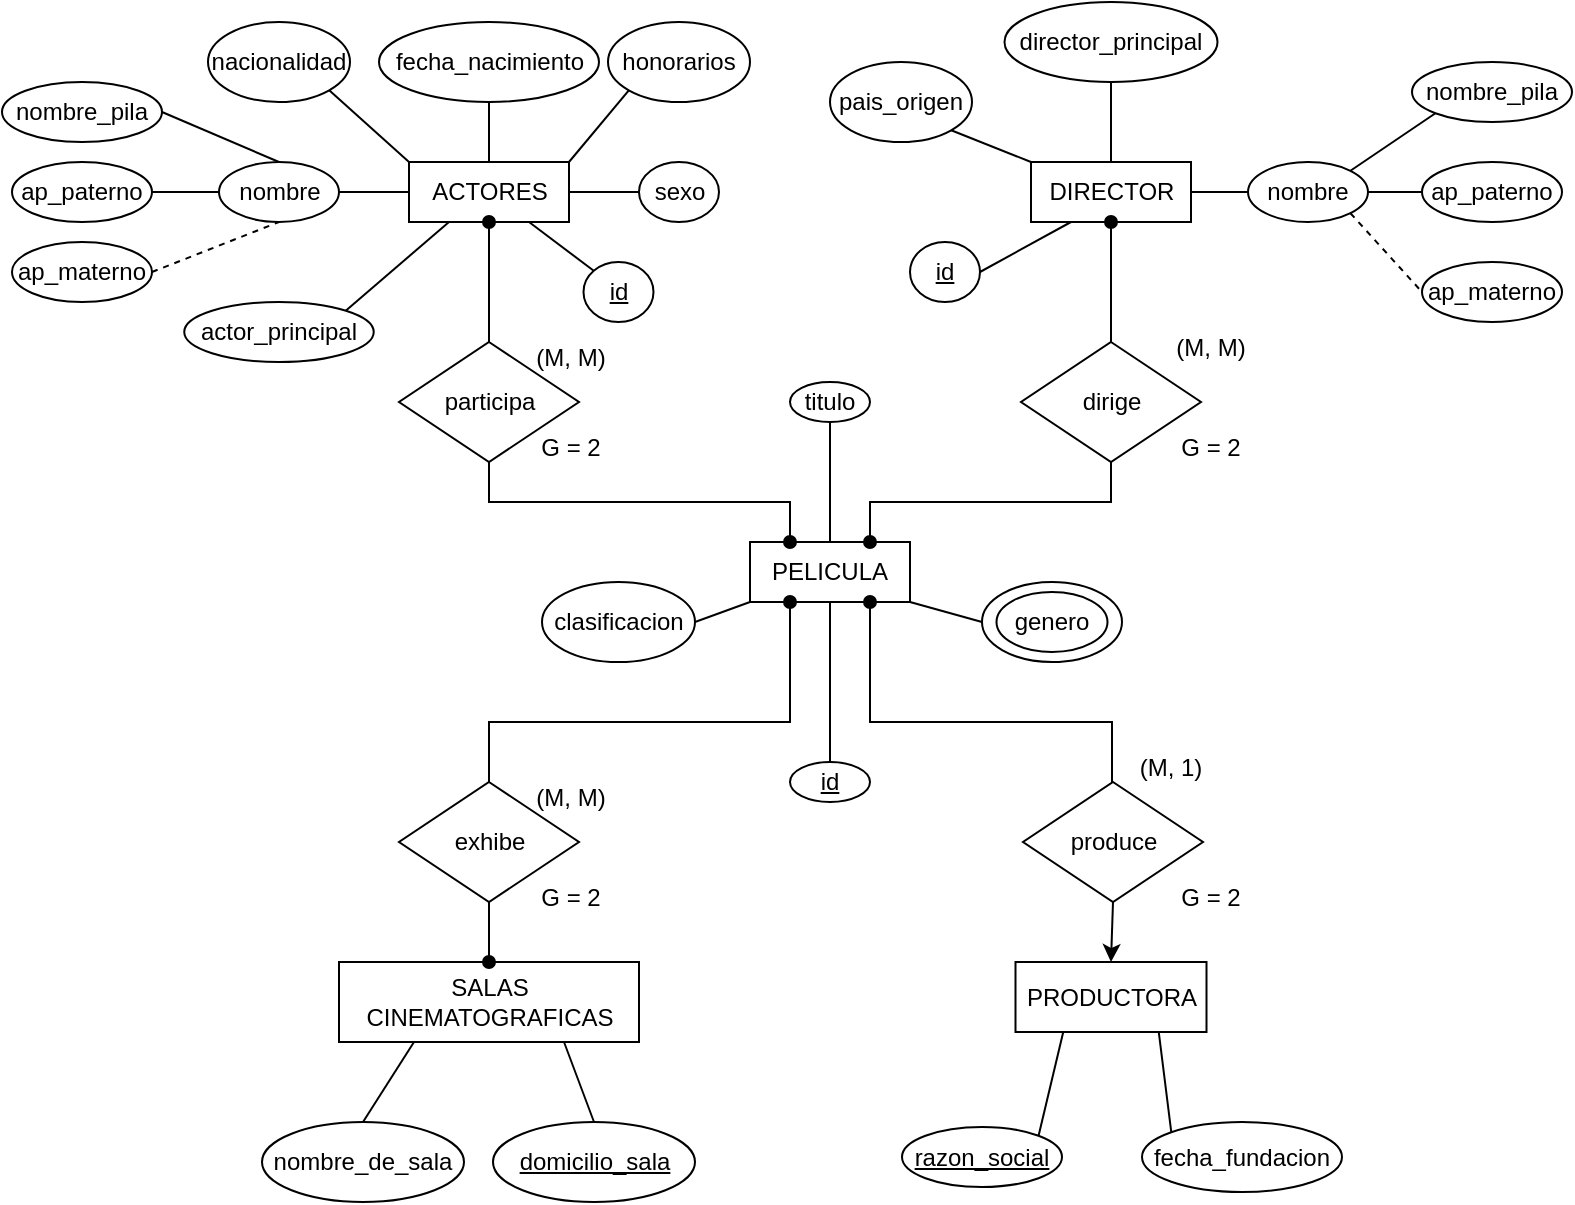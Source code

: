 <mxfile version="21.6.8" type="device">
  <diagram name="Página-1" id="6GS7FMP0zTYircm1259a">
    <mxGraphModel dx="683" dy="402" grid="1" gridSize="10" guides="1" tooltips="1" connect="1" arrows="1" fold="1" page="1" pageScale="1" pageWidth="827" pageHeight="1169" math="0" shadow="0">
      <root>
        <mxCell id="0" />
        <mxCell id="1" parent="0" />
        <mxCell id="pYIt9gIeH62Lgz-Wt7QY-2" value="SALAS&lt;br&gt;CINEMATOGRAFICAS" style="rounded=0;whiteSpace=wrap;html=1;" vertex="1" parent="1">
          <mxGeometry x="168.5" y="610" width="150" height="40" as="geometry" />
        </mxCell>
        <mxCell id="pYIt9gIeH62Lgz-Wt7QY-83" value="PRODUCTORA" style="rounded=0;whiteSpace=wrap;html=1;" vertex="1" parent="1">
          <mxGeometry x="506.75" y="610" width="95.5" height="35" as="geometry" />
        </mxCell>
        <mxCell id="BneH57mvit4UD5fiZEYW-1" value="PELICULA" style="rounded=0;whiteSpace=wrap;html=1;" parent="1" vertex="1">
          <mxGeometry x="374" y="400" width="80" height="30" as="geometry" />
        </mxCell>
        <mxCell id="pYIt9gIeH62Lgz-Wt7QY-95" value="" style="ellipse;whiteSpace=wrap;html=1;" vertex="1" parent="1">
          <mxGeometry x="490" y="420" width="70" height="40" as="geometry" />
        </mxCell>
        <mxCell id="pYIt9gIeH62Lgz-Wt7QY-7" style="rounded=0;orthogonalLoop=1;jettySize=auto;html=1;exitX=0.25;exitY=0;exitDx=0;exitDy=0;entryX=0.5;entryY=1;entryDx=0;entryDy=0;endArrow=none;endFill=0;edgeStyle=orthogonalEdgeStyle;startArrow=oval;startFill=1;" edge="1" parent="1" source="BneH57mvit4UD5fiZEYW-1" target="pYIt9gIeH62Lgz-Wt7QY-3">
          <mxGeometry relative="1" as="geometry" />
        </mxCell>
        <mxCell id="pYIt9gIeH62Lgz-Wt7QY-38" style="edgeStyle=orthogonalEdgeStyle;rounded=0;orthogonalLoop=1;jettySize=auto;html=1;exitX=0.75;exitY=0;exitDx=0;exitDy=0;entryX=0.5;entryY=1;entryDx=0;entryDy=0;endArrow=none;endFill=0;startArrow=oval;startFill=1;" edge="1" parent="1" source="BneH57mvit4UD5fiZEYW-1" target="pYIt9gIeH62Lgz-Wt7QY-27">
          <mxGeometry relative="1" as="geometry" />
        </mxCell>
        <mxCell id="pYIt9gIeH62Lgz-Wt7QY-64" style="rounded=0;orthogonalLoop=1;jettySize=auto;html=1;exitX=0.5;exitY=0;exitDx=0;exitDy=0;entryX=0.5;entryY=1;entryDx=0;entryDy=0;endArrow=none;endFill=0;" edge="1" parent="1" source="BneH57mvit4UD5fiZEYW-1" target="pYIt9gIeH62Lgz-Wt7QY-59">
          <mxGeometry relative="1" as="geometry" />
        </mxCell>
        <mxCell id="pYIt9gIeH62Lgz-Wt7QY-80" style="edgeStyle=orthogonalEdgeStyle;rounded=0;orthogonalLoop=1;jettySize=auto;html=1;exitX=0.25;exitY=1;exitDx=0;exitDy=0;entryX=0.5;entryY=0;entryDx=0;entryDy=0;endArrow=none;endFill=0;startArrow=oval;startFill=1;" edge="1" parent="1" source="BneH57mvit4UD5fiZEYW-1" target="pYIt9gIeH62Lgz-Wt7QY-4">
          <mxGeometry relative="1" as="geometry">
            <Array as="points">
              <mxPoint x="394" y="490" />
              <mxPoint x="244" y="490" />
            </Array>
          </mxGeometry>
        </mxCell>
        <mxCell id="pYIt9gIeH62Lgz-Wt7QY-82" style="edgeStyle=orthogonalEdgeStyle;rounded=0;orthogonalLoop=1;jettySize=auto;html=1;exitX=0.75;exitY=1;exitDx=0;exitDy=0;endArrow=none;endFill=0;startArrow=oval;startFill=1;" edge="1" parent="1" source="BneH57mvit4UD5fiZEYW-1" target="pYIt9gIeH62Lgz-Wt7QY-81">
          <mxGeometry relative="1" as="geometry">
            <Array as="points">
              <mxPoint x="434" y="490" />
              <mxPoint x="555" y="490" />
            </Array>
          </mxGeometry>
        </mxCell>
        <mxCell id="pYIt9gIeH62Lgz-Wt7QY-97" style="rounded=0;orthogonalLoop=1;jettySize=auto;html=1;exitX=1;exitY=1;exitDx=0;exitDy=0;entryX=0;entryY=0.5;entryDx=0;entryDy=0;endArrow=none;endFill=0;" edge="1" parent="1" source="BneH57mvit4UD5fiZEYW-1" target="pYIt9gIeH62Lgz-Wt7QY-95">
          <mxGeometry relative="1" as="geometry" />
        </mxCell>
        <mxCell id="pYIt9gIeH62Lgz-Wt7QY-99" value="" style="edgeStyle=orthogonalEdgeStyle;rounded=0;orthogonalLoop=1;jettySize=auto;html=1;endArrow=none;endFill=0;" edge="1" parent="1" source="BneH57mvit4UD5fiZEYW-1" target="pYIt9gIeH62Lgz-Wt7QY-98">
          <mxGeometry relative="1" as="geometry" />
        </mxCell>
        <mxCell id="pYIt9gIeH62Lgz-Wt7QY-94" style="rounded=0;orthogonalLoop=1;jettySize=auto;html=1;exitX=0.75;exitY=1;exitDx=0;exitDy=0;entryX=0;entryY=0;entryDx=0;entryDy=0;endArrow=none;endFill=0;" edge="1" parent="1" source="pYIt9gIeH62Lgz-Wt7QY-1" target="pYIt9gIeH62Lgz-Wt7QY-93">
          <mxGeometry relative="1" as="geometry" />
        </mxCell>
        <mxCell id="pYIt9gIeH62Lgz-Wt7QY-1" value="ACTORES" style="rounded=0;whiteSpace=wrap;html=1;" vertex="1" parent="1">
          <mxGeometry x="203.5" y="210" width="80" height="30" as="geometry" />
        </mxCell>
        <mxCell id="pYIt9gIeH62Lgz-Wt7QY-5" style="edgeStyle=orthogonalEdgeStyle;rounded=0;orthogonalLoop=1;jettySize=auto;html=1;exitX=0.5;exitY=0;exitDx=0;exitDy=0;entryX=0.5;entryY=1;entryDx=0;entryDy=0;endArrow=none;endFill=0;startArrow=oval;startFill=1;" edge="1" parent="1" source="pYIt9gIeH62Lgz-Wt7QY-2" target="pYIt9gIeH62Lgz-Wt7QY-4">
          <mxGeometry relative="1" as="geometry" />
        </mxCell>
        <mxCell id="pYIt9gIeH62Lgz-Wt7QY-9" style="edgeStyle=orthogonalEdgeStyle;rounded=0;orthogonalLoop=1;jettySize=auto;html=1;exitX=0.5;exitY=0;exitDx=0;exitDy=0;entryX=0.5;entryY=1;entryDx=0;entryDy=0;endArrow=oval;endFill=1;" edge="1" parent="1" source="pYIt9gIeH62Lgz-Wt7QY-3" target="pYIt9gIeH62Lgz-Wt7QY-1">
          <mxGeometry relative="1" as="geometry" />
        </mxCell>
        <mxCell id="pYIt9gIeH62Lgz-Wt7QY-3" value="participa" style="rhombus;whiteSpace=wrap;html=1;" vertex="1" parent="1">
          <mxGeometry x="198.5" y="300" width="90" height="60" as="geometry" />
        </mxCell>
        <mxCell id="pYIt9gIeH62Lgz-Wt7QY-4" value="exhibe" style="rhombus;whiteSpace=wrap;html=1;" vertex="1" parent="1">
          <mxGeometry x="198.5" y="520" width="90" height="60" as="geometry" />
        </mxCell>
        <mxCell id="pYIt9gIeH62Lgz-Wt7QY-85" style="rounded=0;orthogonalLoop=1;jettySize=auto;html=1;exitX=0.5;exitY=0;exitDx=0;exitDy=0;entryX=0.25;entryY=1;entryDx=0;entryDy=0;endArrow=none;endFill=0;" edge="1" parent="1" source="pYIt9gIeH62Lgz-Wt7QY-11" target="pYIt9gIeH62Lgz-Wt7QY-2">
          <mxGeometry relative="1" as="geometry" />
        </mxCell>
        <mxCell id="pYIt9gIeH62Lgz-Wt7QY-11" value="nombre_de_sala" style="ellipse;whiteSpace=wrap;html=1;" vertex="1" parent="1">
          <mxGeometry x="130" y="690" width="101" height="40" as="geometry" />
        </mxCell>
        <mxCell id="pYIt9gIeH62Lgz-Wt7QY-86" style="rounded=0;orthogonalLoop=1;jettySize=auto;html=1;exitX=0.5;exitY=0;exitDx=0;exitDy=0;entryX=0.75;entryY=1;entryDx=0;entryDy=0;endArrow=none;endFill=0;" edge="1" parent="1" source="pYIt9gIeH62Lgz-Wt7QY-12" target="pYIt9gIeH62Lgz-Wt7QY-2">
          <mxGeometry relative="1" as="geometry" />
        </mxCell>
        <mxCell id="pYIt9gIeH62Lgz-Wt7QY-12" value="&lt;u&gt;domicilio_sala&lt;/u&gt;" style="ellipse;whiteSpace=wrap;html=1;" vertex="1" parent="1">
          <mxGeometry x="245.5" y="690" width="101" height="40" as="geometry" />
        </mxCell>
        <mxCell id="pYIt9gIeH62Lgz-Wt7QY-22" style="edgeStyle=orthogonalEdgeStyle;rounded=0;orthogonalLoop=1;jettySize=auto;html=1;exitX=1;exitY=0.5;exitDx=0;exitDy=0;entryX=0;entryY=0.5;entryDx=0;entryDy=0;endArrow=none;endFill=0;" edge="1" parent="1" source="pYIt9gIeH62Lgz-Wt7QY-15" target="pYIt9gIeH62Lgz-Wt7QY-1">
          <mxGeometry relative="1" as="geometry" />
        </mxCell>
        <mxCell id="pYIt9gIeH62Lgz-Wt7QY-15" value="nombre" style="ellipse;whiteSpace=wrap;html=1;" vertex="1" parent="1">
          <mxGeometry x="108.5" y="210" width="60" height="30" as="geometry" />
        </mxCell>
        <mxCell id="pYIt9gIeH62Lgz-Wt7QY-23" style="rounded=0;orthogonalLoop=1;jettySize=auto;html=1;exitX=1;exitY=1;exitDx=0;exitDy=0;entryX=0;entryY=0;entryDx=0;entryDy=0;endArrow=none;endFill=0;" edge="1" parent="1" source="pYIt9gIeH62Lgz-Wt7QY-16" target="pYIt9gIeH62Lgz-Wt7QY-1">
          <mxGeometry relative="1" as="geometry" />
        </mxCell>
        <mxCell id="pYIt9gIeH62Lgz-Wt7QY-16" value="nacionalidad" style="ellipse;whiteSpace=wrap;html=1;" vertex="1" parent="1">
          <mxGeometry x="103" y="140" width="71" height="40" as="geometry" />
        </mxCell>
        <mxCell id="pYIt9gIeH62Lgz-Wt7QY-21" style="rounded=0;orthogonalLoop=1;jettySize=auto;html=1;exitX=0;exitY=0.5;exitDx=0;exitDy=0;entryX=1;entryY=0.5;entryDx=0;entryDy=0;endArrow=none;endFill=0;" edge="1" parent="1" source="pYIt9gIeH62Lgz-Wt7QY-17" target="pYIt9gIeH62Lgz-Wt7QY-1">
          <mxGeometry relative="1" as="geometry" />
        </mxCell>
        <mxCell id="pYIt9gIeH62Lgz-Wt7QY-17" value="sexo" style="ellipse;whiteSpace=wrap;html=1;" vertex="1" parent="1">
          <mxGeometry x="318.5" y="210" width="40" height="30" as="geometry" />
        </mxCell>
        <mxCell id="pYIt9gIeH62Lgz-Wt7QY-24" style="edgeStyle=orthogonalEdgeStyle;rounded=0;orthogonalLoop=1;jettySize=auto;html=1;exitX=0.5;exitY=1;exitDx=0;exitDy=0;entryX=0.5;entryY=0;entryDx=0;entryDy=0;endArrow=none;endFill=0;" edge="1" parent="1" source="pYIt9gIeH62Lgz-Wt7QY-18" target="pYIt9gIeH62Lgz-Wt7QY-1">
          <mxGeometry relative="1" as="geometry" />
        </mxCell>
        <mxCell id="pYIt9gIeH62Lgz-Wt7QY-18" value="fecha_nacimiento" style="ellipse;whiteSpace=wrap;html=1;" vertex="1" parent="1">
          <mxGeometry x="188.5" y="140" width="110" height="40" as="geometry" />
        </mxCell>
        <mxCell id="pYIt9gIeH62Lgz-Wt7QY-20" style="rounded=0;orthogonalLoop=1;jettySize=auto;html=1;exitX=0;exitY=1;exitDx=0;exitDy=0;entryX=1;entryY=0;entryDx=0;entryDy=0;endArrow=none;endFill=0;" edge="1" parent="1" source="pYIt9gIeH62Lgz-Wt7QY-19" target="pYIt9gIeH62Lgz-Wt7QY-1">
          <mxGeometry relative="1" as="geometry" />
        </mxCell>
        <mxCell id="pYIt9gIeH62Lgz-Wt7QY-19" value="honorarios" style="ellipse;whiteSpace=wrap;html=1;" vertex="1" parent="1">
          <mxGeometry x="303" y="140" width="71" height="40" as="geometry" />
        </mxCell>
        <mxCell id="pYIt9gIeH62Lgz-Wt7QY-55" style="edgeStyle=orthogonalEdgeStyle;rounded=0;orthogonalLoop=1;jettySize=auto;html=1;exitX=0.5;exitY=0;exitDx=0;exitDy=0;endArrow=none;endFill=0;" edge="1" parent="1" source="pYIt9gIeH62Lgz-Wt7QY-25" target="pYIt9gIeH62Lgz-Wt7QY-39">
          <mxGeometry relative="1" as="geometry" />
        </mxCell>
        <mxCell id="pYIt9gIeH62Lgz-Wt7QY-58" style="rounded=0;orthogonalLoop=1;jettySize=auto;html=1;exitX=1;exitY=0.5;exitDx=0;exitDy=0;entryX=0;entryY=0.5;entryDx=0;entryDy=0;endArrow=none;endFill=0;" edge="1" parent="1" source="pYIt9gIeH62Lgz-Wt7QY-25" target="pYIt9gIeH62Lgz-Wt7QY-46">
          <mxGeometry relative="1" as="geometry" />
        </mxCell>
        <mxCell id="pYIt9gIeH62Lgz-Wt7QY-25" value="DIRECTOR" style="rounded=0;whiteSpace=wrap;html=1;" vertex="1" parent="1">
          <mxGeometry x="514.5" y="210" width="80" height="30" as="geometry" />
        </mxCell>
        <mxCell id="pYIt9gIeH62Lgz-Wt7QY-26" style="edgeStyle=orthogonalEdgeStyle;rounded=0;orthogonalLoop=1;jettySize=auto;html=1;exitX=0.5;exitY=0;exitDx=0;exitDy=0;entryX=0.5;entryY=1;entryDx=0;entryDy=0;endArrow=oval;endFill=1;" edge="1" parent="1" source="pYIt9gIeH62Lgz-Wt7QY-27" target="pYIt9gIeH62Lgz-Wt7QY-25">
          <mxGeometry relative="1" as="geometry" />
        </mxCell>
        <mxCell id="pYIt9gIeH62Lgz-Wt7QY-27" value="dirige" style="rhombus;whiteSpace=wrap;html=1;" vertex="1" parent="1">
          <mxGeometry x="509.5" y="300" width="90" height="60" as="geometry" />
        </mxCell>
        <mxCell id="pYIt9gIeH62Lgz-Wt7QY-30" style="rounded=0;orthogonalLoop=1;jettySize=auto;html=1;exitX=1;exitY=1;exitDx=0;exitDy=0;entryX=0;entryY=0;entryDx=0;entryDy=0;endArrow=none;endFill=0;" edge="1" parent="1" source="pYIt9gIeH62Lgz-Wt7QY-31" target="pYIt9gIeH62Lgz-Wt7QY-25">
          <mxGeometry relative="1" as="geometry" />
        </mxCell>
        <mxCell id="pYIt9gIeH62Lgz-Wt7QY-31" value="pais_origen" style="ellipse;whiteSpace=wrap;html=1;" vertex="1" parent="1">
          <mxGeometry x="414" y="160" width="71" height="40" as="geometry" />
        </mxCell>
        <mxCell id="pYIt9gIeH62Lgz-Wt7QY-39" value="director_principal" style="ellipse;whiteSpace=wrap;html=1;" vertex="1" parent="1">
          <mxGeometry x="501.25" y="130" width="106.5" height="40" as="geometry" />
        </mxCell>
        <mxCell id="pYIt9gIeH62Lgz-Wt7QY-45" style="rounded=0;orthogonalLoop=1;jettySize=auto;html=1;exitX=1;exitY=0.5;exitDx=0;exitDy=0;entryX=0.5;entryY=0;entryDx=0;entryDy=0;endArrow=none;endFill=0;" edge="1" parent="1" source="pYIt9gIeH62Lgz-Wt7QY-40" target="pYIt9gIeH62Lgz-Wt7QY-15">
          <mxGeometry relative="1" as="geometry" />
        </mxCell>
        <mxCell id="pYIt9gIeH62Lgz-Wt7QY-40" value="nombre_pila" style="ellipse;whiteSpace=wrap;html=1;" vertex="1" parent="1">
          <mxGeometry y="170" width="80" height="30" as="geometry" />
        </mxCell>
        <mxCell id="pYIt9gIeH62Lgz-Wt7QY-44" style="rounded=0;orthogonalLoop=1;jettySize=auto;html=1;exitX=1;exitY=0.5;exitDx=0;exitDy=0;entryX=0;entryY=0.5;entryDx=0;entryDy=0;endArrow=none;endFill=0;" edge="1" parent="1" source="pYIt9gIeH62Lgz-Wt7QY-41" target="pYIt9gIeH62Lgz-Wt7QY-15">
          <mxGeometry relative="1" as="geometry" />
        </mxCell>
        <mxCell id="pYIt9gIeH62Lgz-Wt7QY-41" value="ap_paterno" style="ellipse;whiteSpace=wrap;html=1;" vertex="1" parent="1">
          <mxGeometry x="5" y="210" width="70" height="30" as="geometry" />
        </mxCell>
        <mxCell id="pYIt9gIeH62Lgz-Wt7QY-43" style="rounded=0;orthogonalLoop=1;jettySize=auto;html=1;exitX=1;exitY=0.5;exitDx=0;exitDy=0;entryX=0.5;entryY=1;entryDx=0;entryDy=0;endArrow=none;endFill=0;dashed=1;" edge="1" parent="1" source="pYIt9gIeH62Lgz-Wt7QY-42" target="pYIt9gIeH62Lgz-Wt7QY-15">
          <mxGeometry relative="1" as="geometry" />
        </mxCell>
        <mxCell id="pYIt9gIeH62Lgz-Wt7QY-42" value="ap_materno" style="ellipse;whiteSpace=wrap;html=1;" vertex="1" parent="1">
          <mxGeometry x="5" y="250" width="70" height="30" as="geometry" />
        </mxCell>
        <mxCell id="pYIt9gIeH62Lgz-Wt7QY-54" style="rounded=0;orthogonalLoop=1;jettySize=auto;html=1;exitX=1;exitY=0;exitDx=0;exitDy=0;entryX=0;entryY=1;entryDx=0;entryDy=0;endArrow=none;endFill=0;" edge="1" parent="1" source="pYIt9gIeH62Lgz-Wt7QY-46" target="pYIt9gIeH62Lgz-Wt7QY-48">
          <mxGeometry relative="1" as="geometry" />
        </mxCell>
        <mxCell id="pYIt9gIeH62Lgz-Wt7QY-56" style="edgeStyle=orthogonalEdgeStyle;rounded=0;orthogonalLoop=1;jettySize=auto;html=1;exitX=1;exitY=0.5;exitDx=0;exitDy=0;entryX=0;entryY=0.5;entryDx=0;entryDy=0;endArrow=none;endFill=0;" edge="1" parent="1" source="pYIt9gIeH62Lgz-Wt7QY-46" target="pYIt9gIeH62Lgz-Wt7QY-50">
          <mxGeometry relative="1" as="geometry" />
        </mxCell>
        <mxCell id="pYIt9gIeH62Lgz-Wt7QY-57" style="rounded=0;orthogonalLoop=1;jettySize=auto;html=1;exitX=1;exitY=1;exitDx=0;exitDy=0;entryX=0;entryY=0.5;entryDx=0;entryDy=0;endArrow=none;endFill=0;dashed=1;" edge="1" parent="1" source="pYIt9gIeH62Lgz-Wt7QY-46" target="pYIt9gIeH62Lgz-Wt7QY-52">
          <mxGeometry relative="1" as="geometry" />
        </mxCell>
        <mxCell id="pYIt9gIeH62Lgz-Wt7QY-46" value="nombre" style="ellipse;whiteSpace=wrap;html=1;" vertex="1" parent="1">
          <mxGeometry x="623" y="210" width="60" height="30" as="geometry" />
        </mxCell>
        <mxCell id="pYIt9gIeH62Lgz-Wt7QY-48" value="nombre_pila" style="ellipse;whiteSpace=wrap;html=1;" vertex="1" parent="1">
          <mxGeometry x="705" y="160" width="80" height="30" as="geometry" />
        </mxCell>
        <mxCell id="pYIt9gIeH62Lgz-Wt7QY-50" value="ap_paterno" style="ellipse;whiteSpace=wrap;html=1;" vertex="1" parent="1">
          <mxGeometry x="710" y="210" width="70" height="30" as="geometry" />
        </mxCell>
        <mxCell id="pYIt9gIeH62Lgz-Wt7QY-52" value="ap_materno" style="ellipse;whiteSpace=wrap;html=1;" vertex="1" parent="1">
          <mxGeometry x="710" y="260" width="70" height="30" as="geometry" />
        </mxCell>
        <mxCell id="pYIt9gIeH62Lgz-Wt7QY-53" style="edgeStyle=orthogonalEdgeStyle;rounded=0;orthogonalLoop=1;jettySize=auto;html=1;exitX=0.5;exitY=1;exitDx=0;exitDy=0;" edge="1" parent="1" source="pYIt9gIeH62Lgz-Wt7QY-52" target="pYIt9gIeH62Lgz-Wt7QY-52">
          <mxGeometry relative="1" as="geometry" />
        </mxCell>
        <mxCell id="pYIt9gIeH62Lgz-Wt7QY-59" value="titulo" style="ellipse;whiteSpace=wrap;html=1;" vertex="1" parent="1">
          <mxGeometry x="394" y="320" width="40" height="20" as="geometry" />
        </mxCell>
        <mxCell id="pYIt9gIeH62Lgz-Wt7QY-62" style="rounded=0;orthogonalLoop=1;jettySize=auto;html=1;exitX=1;exitY=0.5;exitDx=0;exitDy=0;entryX=0;entryY=1;entryDx=0;entryDy=0;endArrow=none;endFill=0;" edge="1" parent="1" source="pYIt9gIeH62Lgz-Wt7QY-60" target="BneH57mvit4UD5fiZEYW-1">
          <mxGeometry relative="1" as="geometry" />
        </mxCell>
        <mxCell id="pYIt9gIeH62Lgz-Wt7QY-60" value="clasificacion" style="ellipse;whiteSpace=wrap;html=1;" vertex="1" parent="1">
          <mxGeometry x="270" y="420" width="76.5" height="40" as="geometry" />
        </mxCell>
        <mxCell id="pYIt9gIeH62Lgz-Wt7QY-61" value="genero" style="ellipse;whiteSpace=wrap;html=1;" vertex="1" parent="1">
          <mxGeometry x="497.25" y="425" width="55.5" height="30" as="geometry" />
        </mxCell>
        <mxCell id="pYIt9gIeH62Lgz-Wt7QY-78" style="rounded=0;orthogonalLoop=1;jettySize=auto;html=1;exitX=1;exitY=0.5;exitDx=0;exitDy=0;entryX=0.25;entryY=1;entryDx=0;entryDy=0;endArrow=none;endFill=0;" edge="1" parent="1" source="pYIt9gIeH62Lgz-Wt7QY-77" target="pYIt9gIeH62Lgz-Wt7QY-25">
          <mxGeometry relative="1" as="geometry" />
        </mxCell>
        <mxCell id="pYIt9gIeH62Lgz-Wt7QY-77" value="&lt;u&gt;id&lt;/u&gt;" style="ellipse;whiteSpace=wrap;html=1;" vertex="1" parent="1">
          <mxGeometry x="454" y="250" width="35" height="30" as="geometry" />
        </mxCell>
        <mxCell id="pYIt9gIeH62Lgz-Wt7QY-81" value="produce" style="rhombus;whiteSpace=wrap;html=1;" vertex="1" parent="1">
          <mxGeometry x="510.5" y="520" width="90" height="60" as="geometry" />
        </mxCell>
        <mxCell id="pYIt9gIeH62Lgz-Wt7QY-90" style="rounded=0;orthogonalLoop=1;jettySize=auto;html=1;exitX=0.5;exitY=0;exitDx=0;exitDy=0;entryX=0.5;entryY=1;entryDx=0;entryDy=0;endArrow=none;endFill=0;startArrow=classic;startFill=1;" edge="1" parent="1" source="pYIt9gIeH62Lgz-Wt7QY-83" target="pYIt9gIeH62Lgz-Wt7QY-81">
          <mxGeometry relative="1" as="geometry" />
        </mxCell>
        <mxCell id="pYIt9gIeH62Lgz-Wt7QY-88" style="rounded=0;orthogonalLoop=1;jettySize=auto;html=1;exitX=1;exitY=0;exitDx=0;exitDy=0;entryX=0.25;entryY=1;entryDx=0;entryDy=0;endArrow=none;endFill=0;" edge="1" parent="1" source="pYIt9gIeH62Lgz-Wt7QY-84" target="pYIt9gIeH62Lgz-Wt7QY-83">
          <mxGeometry relative="1" as="geometry" />
        </mxCell>
        <mxCell id="pYIt9gIeH62Lgz-Wt7QY-84" value="&lt;u&gt;razon_social&lt;/u&gt;" style="ellipse;whiteSpace=wrap;html=1;" vertex="1" parent="1">
          <mxGeometry x="450" y="692.5" width="80" height="30" as="geometry" />
        </mxCell>
        <mxCell id="pYIt9gIeH62Lgz-Wt7QY-89" style="rounded=0;orthogonalLoop=1;jettySize=auto;html=1;exitX=0;exitY=0;exitDx=0;exitDy=0;entryX=0.75;entryY=1;entryDx=0;entryDy=0;endArrow=none;endFill=0;" edge="1" parent="1" source="pYIt9gIeH62Lgz-Wt7QY-87" target="pYIt9gIeH62Lgz-Wt7QY-83">
          <mxGeometry relative="1" as="geometry" />
        </mxCell>
        <mxCell id="pYIt9gIeH62Lgz-Wt7QY-87" value="fecha_fundacion" style="ellipse;whiteSpace=wrap;html=1;" vertex="1" parent="1">
          <mxGeometry x="570" y="690" width="100" height="35" as="geometry" />
        </mxCell>
        <mxCell id="pYIt9gIeH62Lgz-Wt7QY-92" style="rounded=0;orthogonalLoop=1;jettySize=auto;html=1;exitX=1;exitY=0;exitDx=0;exitDy=0;entryX=0.25;entryY=1;entryDx=0;entryDy=0;endArrow=none;endFill=0;" edge="1" parent="1" source="pYIt9gIeH62Lgz-Wt7QY-91" target="pYIt9gIeH62Lgz-Wt7QY-1">
          <mxGeometry relative="1" as="geometry" />
        </mxCell>
        <mxCell id="pYIt9gIeH62Lgz-Wt7QY-91" value="actor_principal" style="ellipse;whiteSpace=wrap;html=1;" vertex="1" parent="1">
          <mxGeometry x="91.12" y="280" width="94.75" height="30" as="geometry" />
        </mxCell>
        <mxCell id="pYIt9gIeH62Lgz-Wt7QY-93" value="&lt;u&gt;id&lt;/u&gt;" style="ellipse;whiteSpace=wrap;html=1;" vertex="1" parent="1">
          <mxGeometry x="290.75" y="260" width="35" height="30" as="geometry" />
        </mxCell>
        <mxCell id="pYIt9gIeH62Lgz-Wt7QY-98" value="&lt;u&gt;id&lt;/u&gt;" style="ellipse;whiteSpace=wrap;html=1;" vertex="1" parent="1">
          <mxGeometry x="394" y="510" width="40" height="20" as="geometry" />
        </mxCell>
        <mxCell id="pYIt9gIeH62Lgz-Wt7QY-100" value="G = 2" style="text;html=1;strokeColor=none;fillColor=none;align=center;verticalAlign=middle;whiteSpace=wrap;rounded=0;" vertex="1" parent="1">
          <mxGeometry x="260" y="570" width="49.25" height="15" as="geometry" />
        </mxCell>
        <mxCell id="pYIt9gIeH62Lgz-Wt7QY-101" value="G = 2" style="text;html=1;strokeColor=none;fillColor=none;align=center;verticalAlign=middle;whiteSpace=wrap;rounded=0;" vertex="1" parent="1">
          <mxGeometry x="580" y="570" width="49.25" height="15" as="geometry" />
        </mxCell>
        <mxCell id="pYIt9gIeH62Lgz-Wt7QY-102" value="G = 2" style="text;html=1;strokeColor=none;fillColor=none;align=center;verticalAlign=middle;whiteSpace=wrap;rounded=0;" vertex="1" parent="1">
          <mxGeometry x="580" y="345" width="49.25" height="15" as="geometry" />
        </mxCell>
        <mxCell id="pYIt9gIeH62Lgz-Wt7QY-103" value="G = 2" style="text;html=1;strokeColor=none;fillColor=none;align=center;verticalAlign=middle;whiteSpace=wrap;rounded=0;" vertex="1" parent="1">
          <mxGeometry x="260" y="345" width="49.25" height="15" as="geometry" />
        </mxCell>
        <mxCell id="pYIt9gIeH62Lgz-Wt7QY-104" value="(M, M)" style="text;html=1;strokeColor=none;fillColor=none;align=center;verticalAlign=middle;whiteSpace=wrap;rounded=0;" vertex="1" parent="1">
          <mxGeometry x="260" y="300" width="49.25" height="15" as="geometry" />
        </mxCell>
        <mxCell id="pYIt9gIeH62Lgz-Wt7QY-105" value="(M, M)" style="text;html=1;strokeColor=none;fillColor=none;align=center;verticalAlign=middle;whiteSpace=wrap;rounded=0;" vertex="1" parent="1">
          <mxGeometry x="260" y="520" width="49.25" height="15" as="geometry" />
        </mxCell>
        <mxCell id="pYIt9gIeH62Lgz-Wt7QY-106" value="(M, 1)" style="text;html=1;strokeColor=none;fillColor=none;align=center;verticalAlign=middle;whiteSpace=wrap;rounded=0;" vertex="1" parent="1">
          <mxGeometry x="560" y="505" width="49.25" height="15" as="geometry" />
        </mxCell>
        <mxCell id="pYIt9gIeH62Lgz-Wt7QY-107" value="(M, M)" style="text;html=1;strokeColor=none;fillColor=none;align=center;verticalAlign=middle;whiteSpace=wrap;rounded=0;" vertex="1" parent="1">
          <mxGeometry x="580" y="295" width="49.25" height="15" as="geometry" />
        </mxCell>
      </root>
    </mxGraphModel>
  </diagram>
</mxfile>
